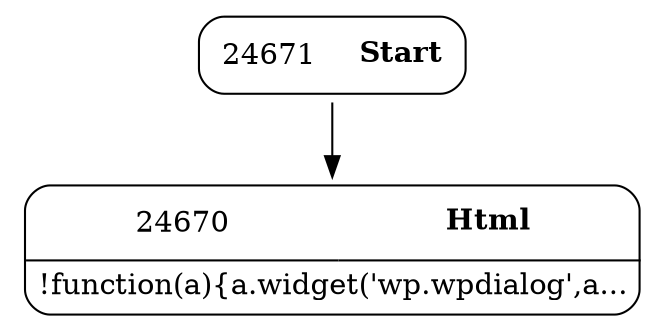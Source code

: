digraph ast {
node [shape=none];
24670 [label=<<TABLE border='1' cellspacing='0' cellpadding='10' style='rounded' ><TR><TD border='0'>24670</TD><TD border='0'><B>Html</B></TD></TR><HR/><TR><TD border='0' cellpadding='5' colspan='2'>!function(a){a.widget('wp.wpdialog',a...</TD></TR></TABLE>>];
24671 [label=<<TABLE border='1' cellspacing='0' cellpadding='10' style='rounded' ><TR><TD border='0'>24671</TD><TD border='0'><B>Start</B></TD></TR></TABLE>>];
24671 -> 24670 [weight=2];
}
